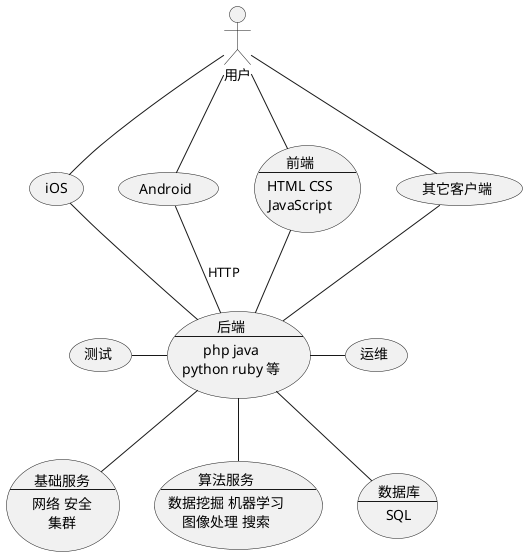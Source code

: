 @startuml

' define

:用户: as user
(iOS) as ios
(Android) as android

usecase frontEnd as "前端
--
HTML CSS
JavaScript"

(其它客户端) as otherClient

usecase backEnd as "后端
--
php java
python ruby 等"

usecase infr as "基础服务
--
网络 安全
集群"

usecase algo as "算法服务
--
数据挖掘 机器学习
图像处理 搜索"

usecase dba as "数据库
--
SQL"

(测试) as test
(运维) as pe

' graph

user -- ios
user -- android
user -- frontEnd
user -- otherClient

ios -- backEnd
android -- backEnd: HTTP
frontEnd -- backEnd
otherClient -- backEnd

backEnd -- dba
backEnd -- infr
backEnd -- algo
backEnd -right- pe
backEnd -left- test

@enduml